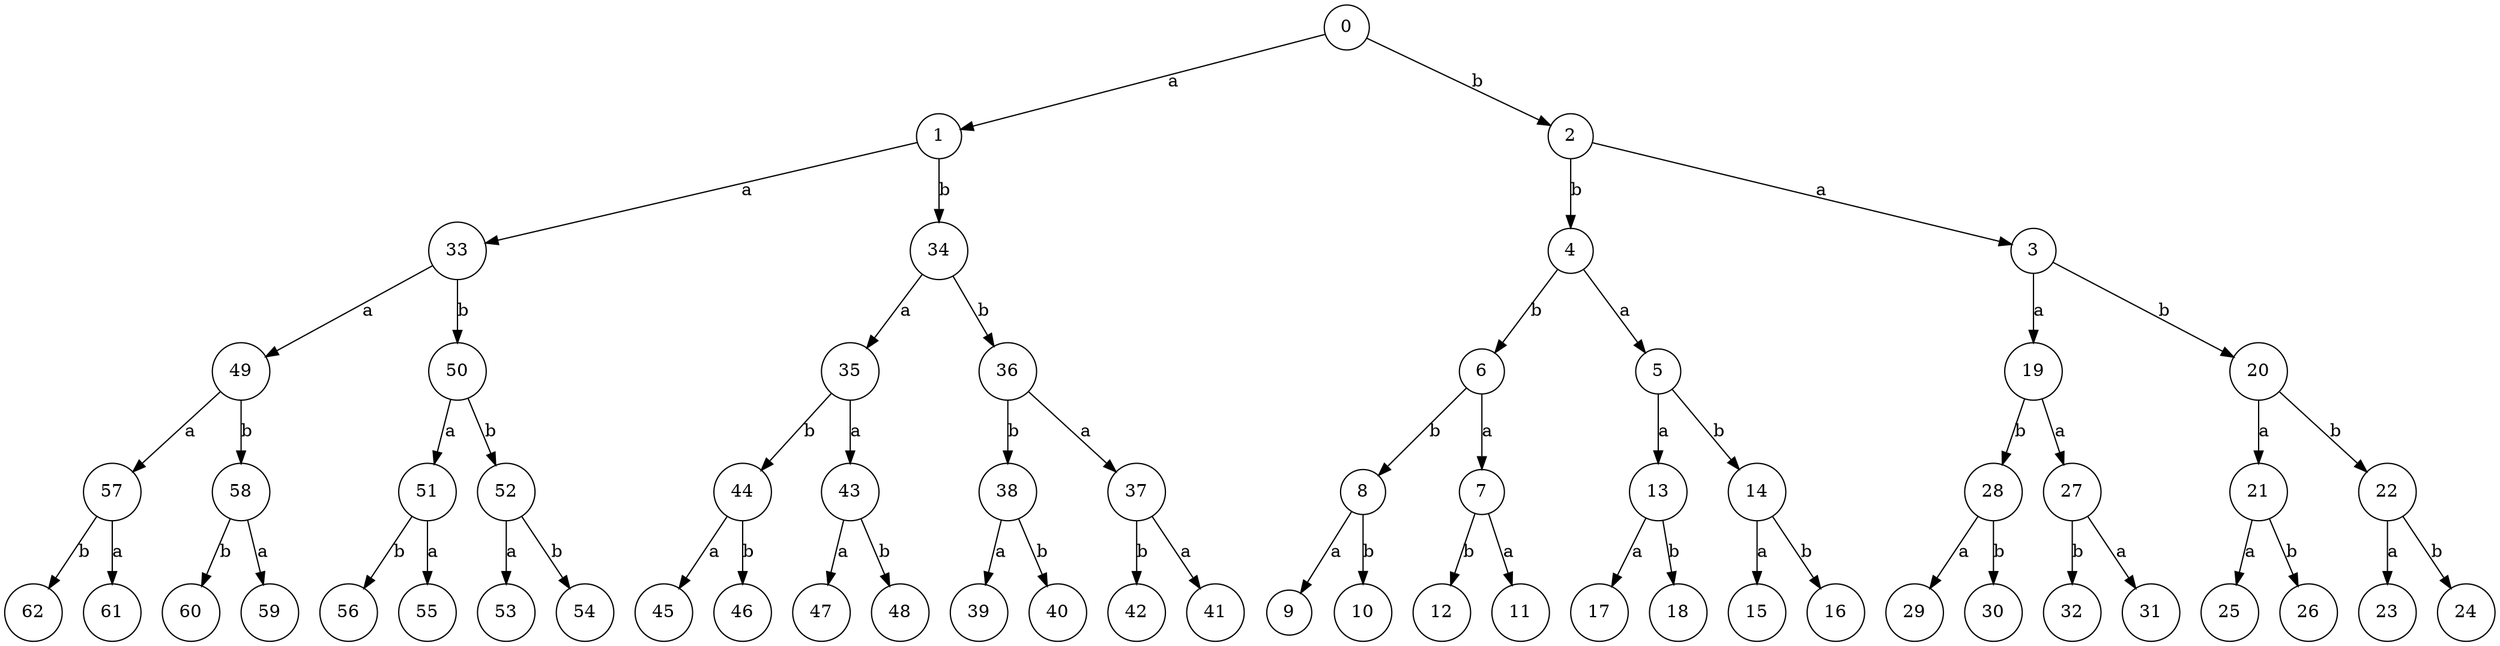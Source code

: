 digraph G {
node_12 [shape=circle,label="12"];
node_44 [shape=circle,label="44"];
	node_44 -> node_45 [label="a"];
	node_44 -> node_46 [label="b"];
node_8 [shape=circle,label="8"];
	node_8 -> node_9 [label="a"];
	node_8 -> node_10 [label="b"];
node_0 [shape=circle,label="0"];
	node_0 -> node_1 [label="a"];
	node_0 -> node_2 [label="b"];
node_62 [shape=circle,label="62"];
node_6 [shape=circle,label="6"];
	node_6 -> node_7 [label="a"];
	node_6 -> node_8 [label="b"];
node_7 [shape=circle,label="7"];
	node_7 -> node_11 [label="a"];
	node_7 -> node_12 [label="b"];
node_47 [shape=circle,label="47"];
node_17 [shape=circle,label="17"];
node_46 [shape=circle,label="46"];
node_5 [shape=circle,label="5"];
	node_5 -> node_13 [label="a"];
	node_5 -> node_14 [label="b"];
node_4 [shape=circle,label="4"];
	node_4 -> node_5 [label="a"];
	node_4 -> node_6 [label="b"];
node_2 [shape=circle,label="2"];
	node_2 -> node_3 [label="a"];
	node_2 -> node_4 [label="b"];
node_39 [shape=circle,label="39"];
node_1 [shape=circle,label="1"];
	node_1 -> node_33 [label="a"];
	node_1 -> node_34 [label="b"];
node_23 [shape=circle,label="23"];
node_18 [shape=circle,label="18"];
node_28 [shape=circle,label="28"];
	node_28 -> node_29 [label="a"];
	node_28 -> node_30 [label="b"];
node_56 [shape=circle,label="56"];
node_51 [shape=circle,label="51"];
	node_51 -> node_55 [label="a"];
	node_51 -> node_56 [label="b"];
node_25 [shape=circle,label="25"];
node_35 [shape=circle,label="35"];
	node_35 -> node_43 [label="a"];
	node_35 -> node_44 [label="b"];
node_14 [shape=circle,label="14"];
	node_14 -> node_15 [label="a"];
	node_14 -> node_16 [label="b"];
node_33 [shape=circle,label="33"];
	node_33 -> node_49 [label="a"];
	node_33 -> node_50 [label="b"];
node_38 [shape=circle,label="38"];
	node_38 -> node_39 [label="a"];
	node_38 -> node_40 [label="b"];
node_3 [shape=circle,label="3"];
	node_3 -> node_19 [label="a"];
	node_3 -> node_20 [label="b"];
node_24 [shape=circle,label="24"];
node_26 [shape=circle,label="26"];
node_55 [shape=circle,label="55"];
node_15 [shape=circle,label="15"];
node_53 [shape=circle,label="53"];
node_30 [shape=circle,label="30"];
node_42 [shape=circle,label="42"];
node_19 [shape=circle,label="19"];
	node_19 -> node_27 [label="a"];
	node_19 -> node_28 [label="b"];
node_9 [shape=circle,label="9"];
node_40 [shape=circle,label="40"];
node_20 [shape=circle,label="20"];
	node_20 -> node_21 [label="a"];
	node_20 -> node_22 [label="b"];
node_45 [shape=circle,label="45"];
node_50 [shape=circle,label="50"];
	node_50 -> node_51 [label="a"];
	node_50 -> node_52 [label="b"];
node_11 [shape=circle,label="11"];
node_10 [shape=circle,label="10"];
node_32 [shape=circle,label="32"];
node_13 [shape=circle,label="13"];
	node_13 -> node_17 [label="a"];
	node_13 -> node_18 [label="b"];
node_54 [shape=circle,label="54"];
node_48 [shape=circle,label="48"];
node_27 [shape=circle,label="27"];
	node_27 -> node_31 [label="a"];
	node_27 -> node_32 [label="b"];
node_60 [shape=circle,label="60"];
node_34 [shape=circle,label="34"];
	node_34 -> node_35 [label="a"];
	node_34 -> node_36 [label="b"];
node_52 [shape=circle,label="52"];
	node_52 -> node_53 [label="a"];
	node_52 -> node_54 [label="b"];
node_49 [shape=circle,label="49"];
	node_49 -> node_57 [label="a"];
	node_49 -> node_58 [label="b"];
node_37 [shape=circle,label="37"];
	node_37 -> node_41 [label="a"];
	node_37 -> node_42 [label="b"];
node_41 [shape=circle,label="41"];
node_61 [shape=circle,label="61"];
node_16 [shape=circle,label="16"];
node_36 [shape=circle,label="36"];
	node_36 -> node_37 [label="a"];
	node_36 -> node_38 [label="b"];
node_21 [shape=circle,label="21"];
	node_21 -> node_25 [label="a"];
	node_21 -> node_26 [label="b"];
node_57 [shape=circle,label="57"];
	node_57 -> node_61 [label="a"];
	node_57 -> node_62 [label="b"];
node_58 [shape=circle,label="58"];
	node_58 -> node_59 [label="a"];
	node_58 -> node_60 [label="b"];
node_29 [shape=circle,label="29"];
node_59 [shape=circle,label="59"];
node_43 [shape=circle,label="43"];
	node_43 -> node_47 [label="a"];
	node_43 -> node_48 [label="b"];
node_31 [shape=circle,label="31"];
node_22 [shape=circle,label="22"];
	node_22 -> node_23 [label="a"];
	node_22 -> node_24 [label="b"];
}
